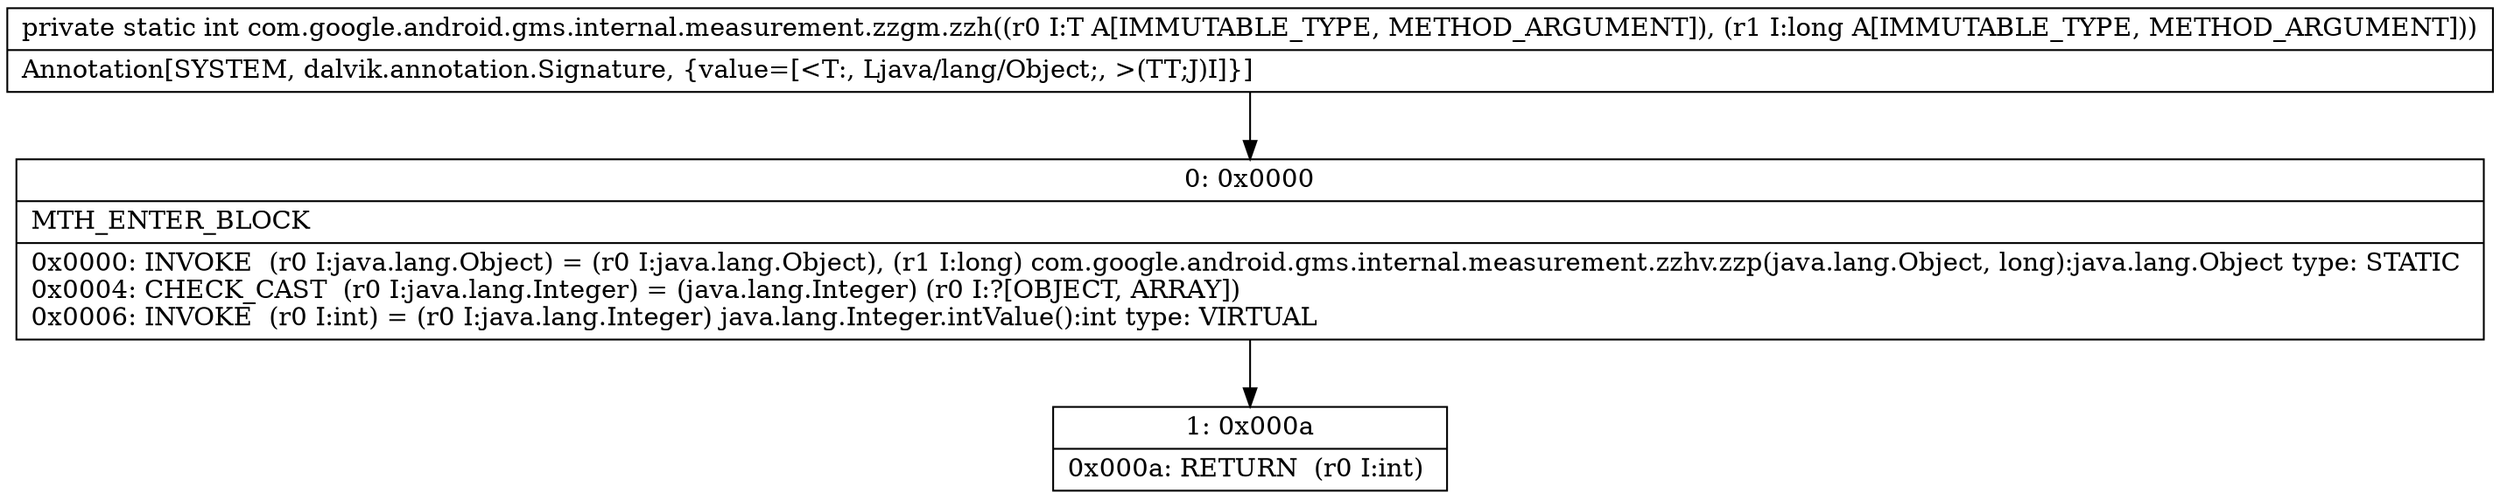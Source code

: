 digraph "CFG forcom.google.android.gms.internal.measurement.zzgm.zzh(Ljava\/lang\/Object;J)I" {
Node_0 [shape=record,label="{0\:\ 0x0000|MTH_ENTER_BLOCK\l|0x0000: INVOKE  (r0 I:java.lang.Object) = (r0 I:java.lang.Object), (r1 I:long) com.google.android.gms.internal.measurement.zzhv.zzp(java.lang.Object, long):java.lang.Object type: STATIC \l0x0004: CHECK_CAST  (r0 I:java.lang.Integer) = (java.lang.Integer) (r0 I:?[OBJECT, ARRAY]) \l0x0006: INVOKE  (r0 I:int) = (r0 I:java.lang.Integer) java.lang.Integer.intValue():int type: VIRTUAL \l}"];
Node_1 [shape=record,label="{1\:\ 0x000a|0x000a: RETURN  (r0 I:int) \l}"];
MethodNode[shape=record,label="{private static int com.google.android.gms.internal.measurement.zzgm.zzh((r0 I:T A[IMMUTABLE_TYPE, METHOD_ARGUMENT]), (r1 I:long A[IMMUTABLE_TYPE, METHOD_ARGUMENT]))  | Annotation[SYSTEM, dalvik.annotation.Signature, \{value=[\<T:, Ljava\/lang\/Object;, \>(TT;J)I]\}]\l}"];
MethodNode -> Node_0;
Node_0 -> Node_1;
}

